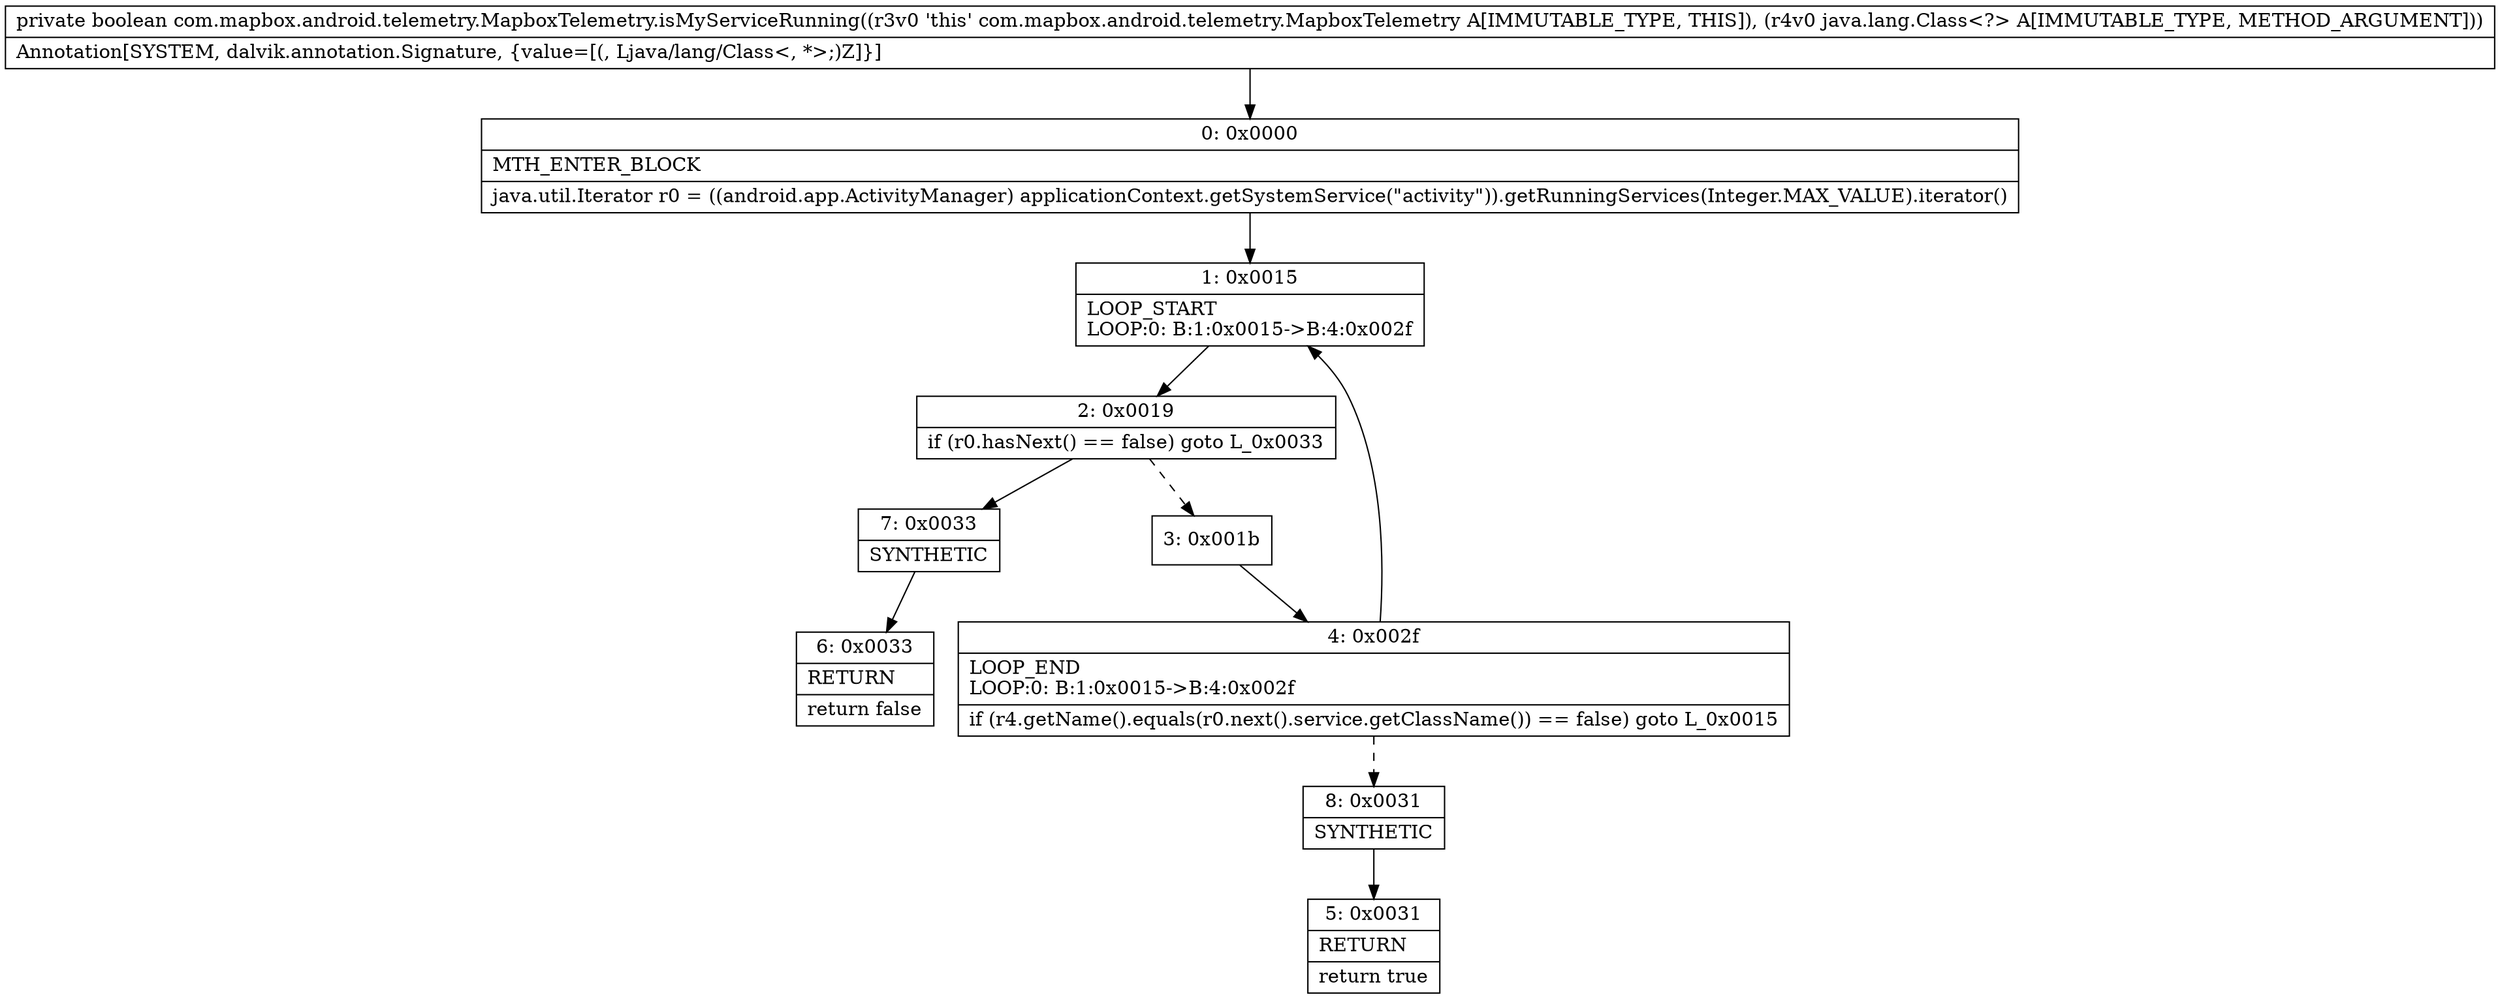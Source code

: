 digraph "CFG forcom.mapbox.android.telemetry.MapboxTelemetry.isMyServiceRunning(Ljava\/lang\/Class;)Z" {
Node_0 [shape=record,label="{0\:\ 0x0000|MTH_ENTER_BLOCK\l|java.util.Iterator r0 = ((android.app.ActivityManager) applicationContext.getSystemService(\"activity\")).getRunningServices(Integer.MAX_VALUE).iterator()\l}"];
Node_1 [shape=record,label="{1\:\ 0x0015|LOOP_START\lLOOP:0: B:1:0x0015\-\>B:4:0x002f\l}"];
Node_2 [shape=record,label="{2\:\ 0x0019|if (r0.hasNext() == false) goto L_0x0033\l}"];
Node_3 [shape=record,label="{3\:\ 0x001b}"];
Node_4 [shape=record,label="{4\:\ 0x002f|LOOP_END\lLOOP:0: B:1:0x0015\-\>B:4:0x002f\l|if (r4.getName().equals(r0.next().service.getClassName()) == false) goto L_0x0015\l}"];
Node_5 [shape=record,label="{5\:\ 0x0031|RETURN\l|return true\l}"];
Node_6 [shape=record,label="{6\:\ 0x0033|RETURN\l|return false\l}"];
Node_7 [shape=record,label="{7\:\ 0x0033|SYNTHETIC\l}"];
Node_8 [shape=record,label="{8\:\ 0x0031|SYNTHETIC\l}"];
MethodNode[shape=record,label="{private boolean com.mapbox.android.telemetry.MapboxTelemetry.isMyServiceRunning((r3v0 'this' com.mapbox.android.telemetry.MapboxTelemetry A[IMMUTABLE_TYPE, THIS]), (r4v0 java.lang.Class\<?\> A[IMMUTABLE_TYPE, METHOD_ARGUMENT]))  | Annotation[SYSTEM, dalvik.annotation.Signature, \{value=[(, Ljava\/lang\/Class\<, *\>;)Z]\}]\l}"];
MethodNode -> Node_0;
Node_0 -> Node_1;
Node_1 -> Node_2;
Node_2 -> Node_3[style=dashed];
Node_2 -> Node_7;
Node_3 -> Node_4;
Node_4 -> Node_1;
Node_4 -> Node_8[style=dashed];
Node_7 -> Node_6;
Node_8 -> Node_5;
}

